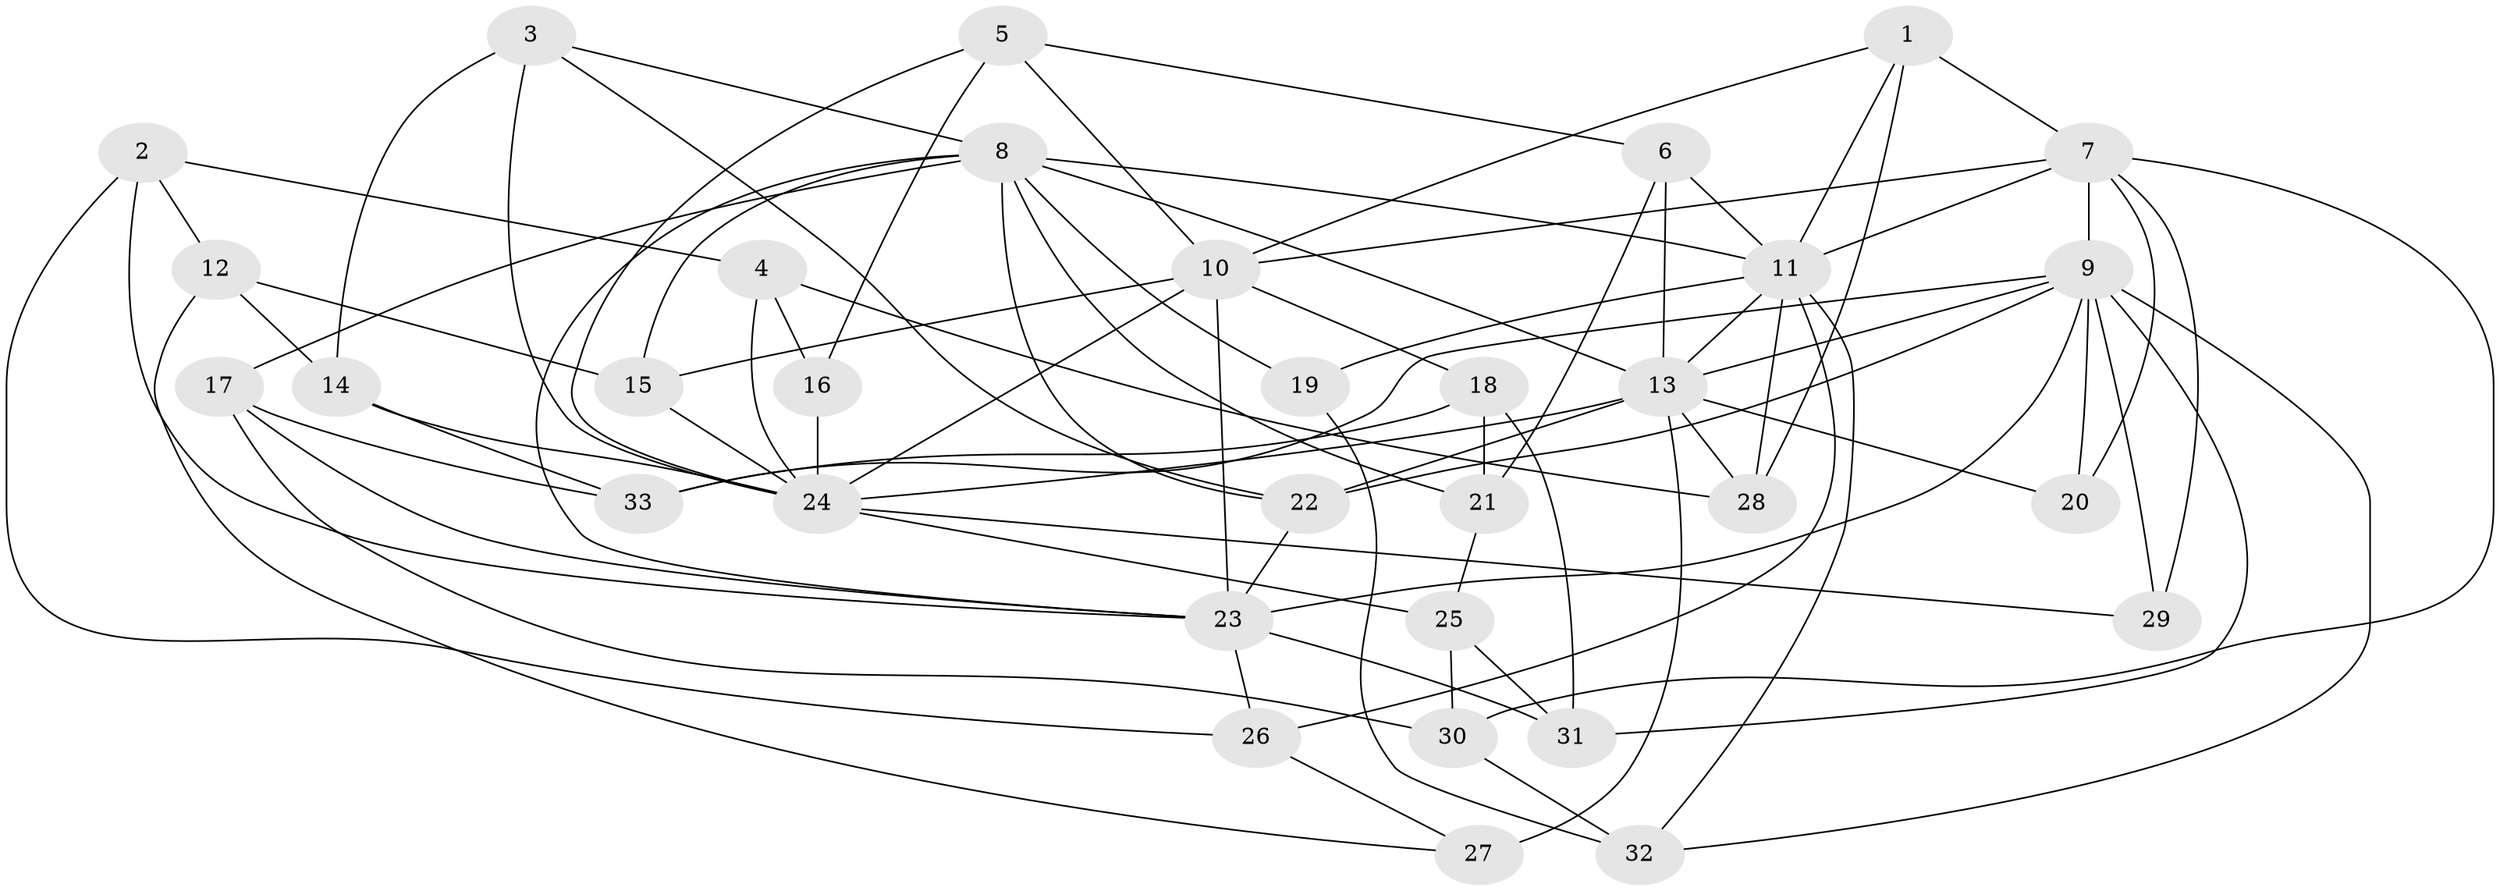 // original degree distribution, {4: 1.0}
// Generated by graph-tools (version 1.1) at 2025/53/03/04/25 22:53:53]
// undirected, 33 vertices, 82 edges
graph export_dot {
  node [color=gray90,style=filled];
  1;
  2;
  3;
  4;
  5;
  6;
  7;
  8;
  9;
  10;
  11;
  12;
  13;
  14;
  15;
  16;
  17;
  18;
  19;
  20;
  21;
  22;
  23;
  24;
  25;
  26;
  27;
  28;
  29;
  30;
  31;
  32;
  33;
  1 -- 7 [weight=1.0];
  1 -- 10 [weight=1.0];
  1 -- 11 [weight=1.0];
  1 -- 28 [weight=1.0];
  2 -- 4 [weight=1.0];
  2 -- 12 [weight=1.0];
  2 -- 23 [weight=1.0];
  2 -- 26 [weight=1.0];
  3 -- 8 [weight=1.0];
  3 -- 14 [weight=1.0];
  3 -- 22 [weight=1.0];
  3 -- 24 [weight=1.0];
  4 -- 16 [weight=1.0];
  4 -- 24 [weight=1.0];
  4 -- 28 [weight=1.0];
  5 -- 6 [weight=1.0];
  5 -- 10 [weight=1.0];
  5 -- 16 [weight=1.0];
  5 -- 24 [weight=1.0];
  6 -- 11 [weight=1.0];
  6 -- 13 [weight=1.0];
  6 -- 21 [weight=1.0];
  7 -- 9 [weight=2.0];
  7 -- 10 [weight=2.0];
  7 -- 11 [weight=1.0];
  7 -- 20 [weight=1.0];
  7 -- 29 [weight=2.0];
  7 -- 30 [weight=1.0];
  8 -- 11 [weight=1.0];
  8 -- 13 [weight=1.0];
  8 -- 15 [weight=1.0];
  8 -- 17 [weight=1.0];
  8 -- 19 [weight=1.0];
  8 -- 21 [weight=1.0];
  8 -- 22 [weight=2.0];
  8 -- 23 [weight=1.0];
  9 -- 13 [weight=2.0];
  9 -- 20 [weight=1.0];
  9 -- 22 [weight=1.0];
  9 -- 23 [weight=2.0];
  9 -- 29 [weight=1.0];
  9 -- 31 [weight=1.0];
  9 -- 32 [weight=1.0];
  9 -- 33 [weight=1.0];
  10 -- 15 [weight=3.0];
  10 -- 18 [weight=1.0];
  10 -- 23 [weight=2.0];
  10 -- 24 [weight=2.0];
  11 -- 13 [weight=1.0];
  11 -- 19 [weight=2.0];
  11 -- 26 [weight=1.0];
  11 -- 28 [weight=1.0];
  11 -- 32 [weight=1.0];
  12 -- 14 [weight=1.0];
  12 -- 15 [weight=1.0];
  12 -- 27 [weight=1.0];
  13 -- 20 [weight=2.0];
  13 -- 22 [weight=1.0];
  13 -- 24 [weight=1.0];
  13 -- 27 [weight=2.0];
  13 -- 28 [weight=1.0];
  14 -- 24 [weight=1.0];
  14 -- 33 [weight=1.0];
  15 -- 24 [weight=1.0];
  16 -- 24 [weight=2.0];
  17 -- 23 [weight=1.0];
  17 -- 30 [weight=1.0];
  17 -- 33 [weight=1.0];
  18 -- 21 [weight=1.0];
  18 -- 31 [weight=1.0];
  18 -- 33 [weight=1.0];
  19 -- 32 [weight=1.0];
  21 -- 25 [weight=1.0];
  22 -- 23 [weight=1.0];
  23 -- 26 [weight=1.0];
  23 -- 31 [weight=1.0];
  24 -- 25 [weight=1.0];
  24 -- 29 [weight=1.0];
  25 -- 30 [weight=1.0];
  25 -- 31 [weight=1.0];
  26 -- 27 [weight=1.0];
  30 -- 32 [weight=1.0];
}
